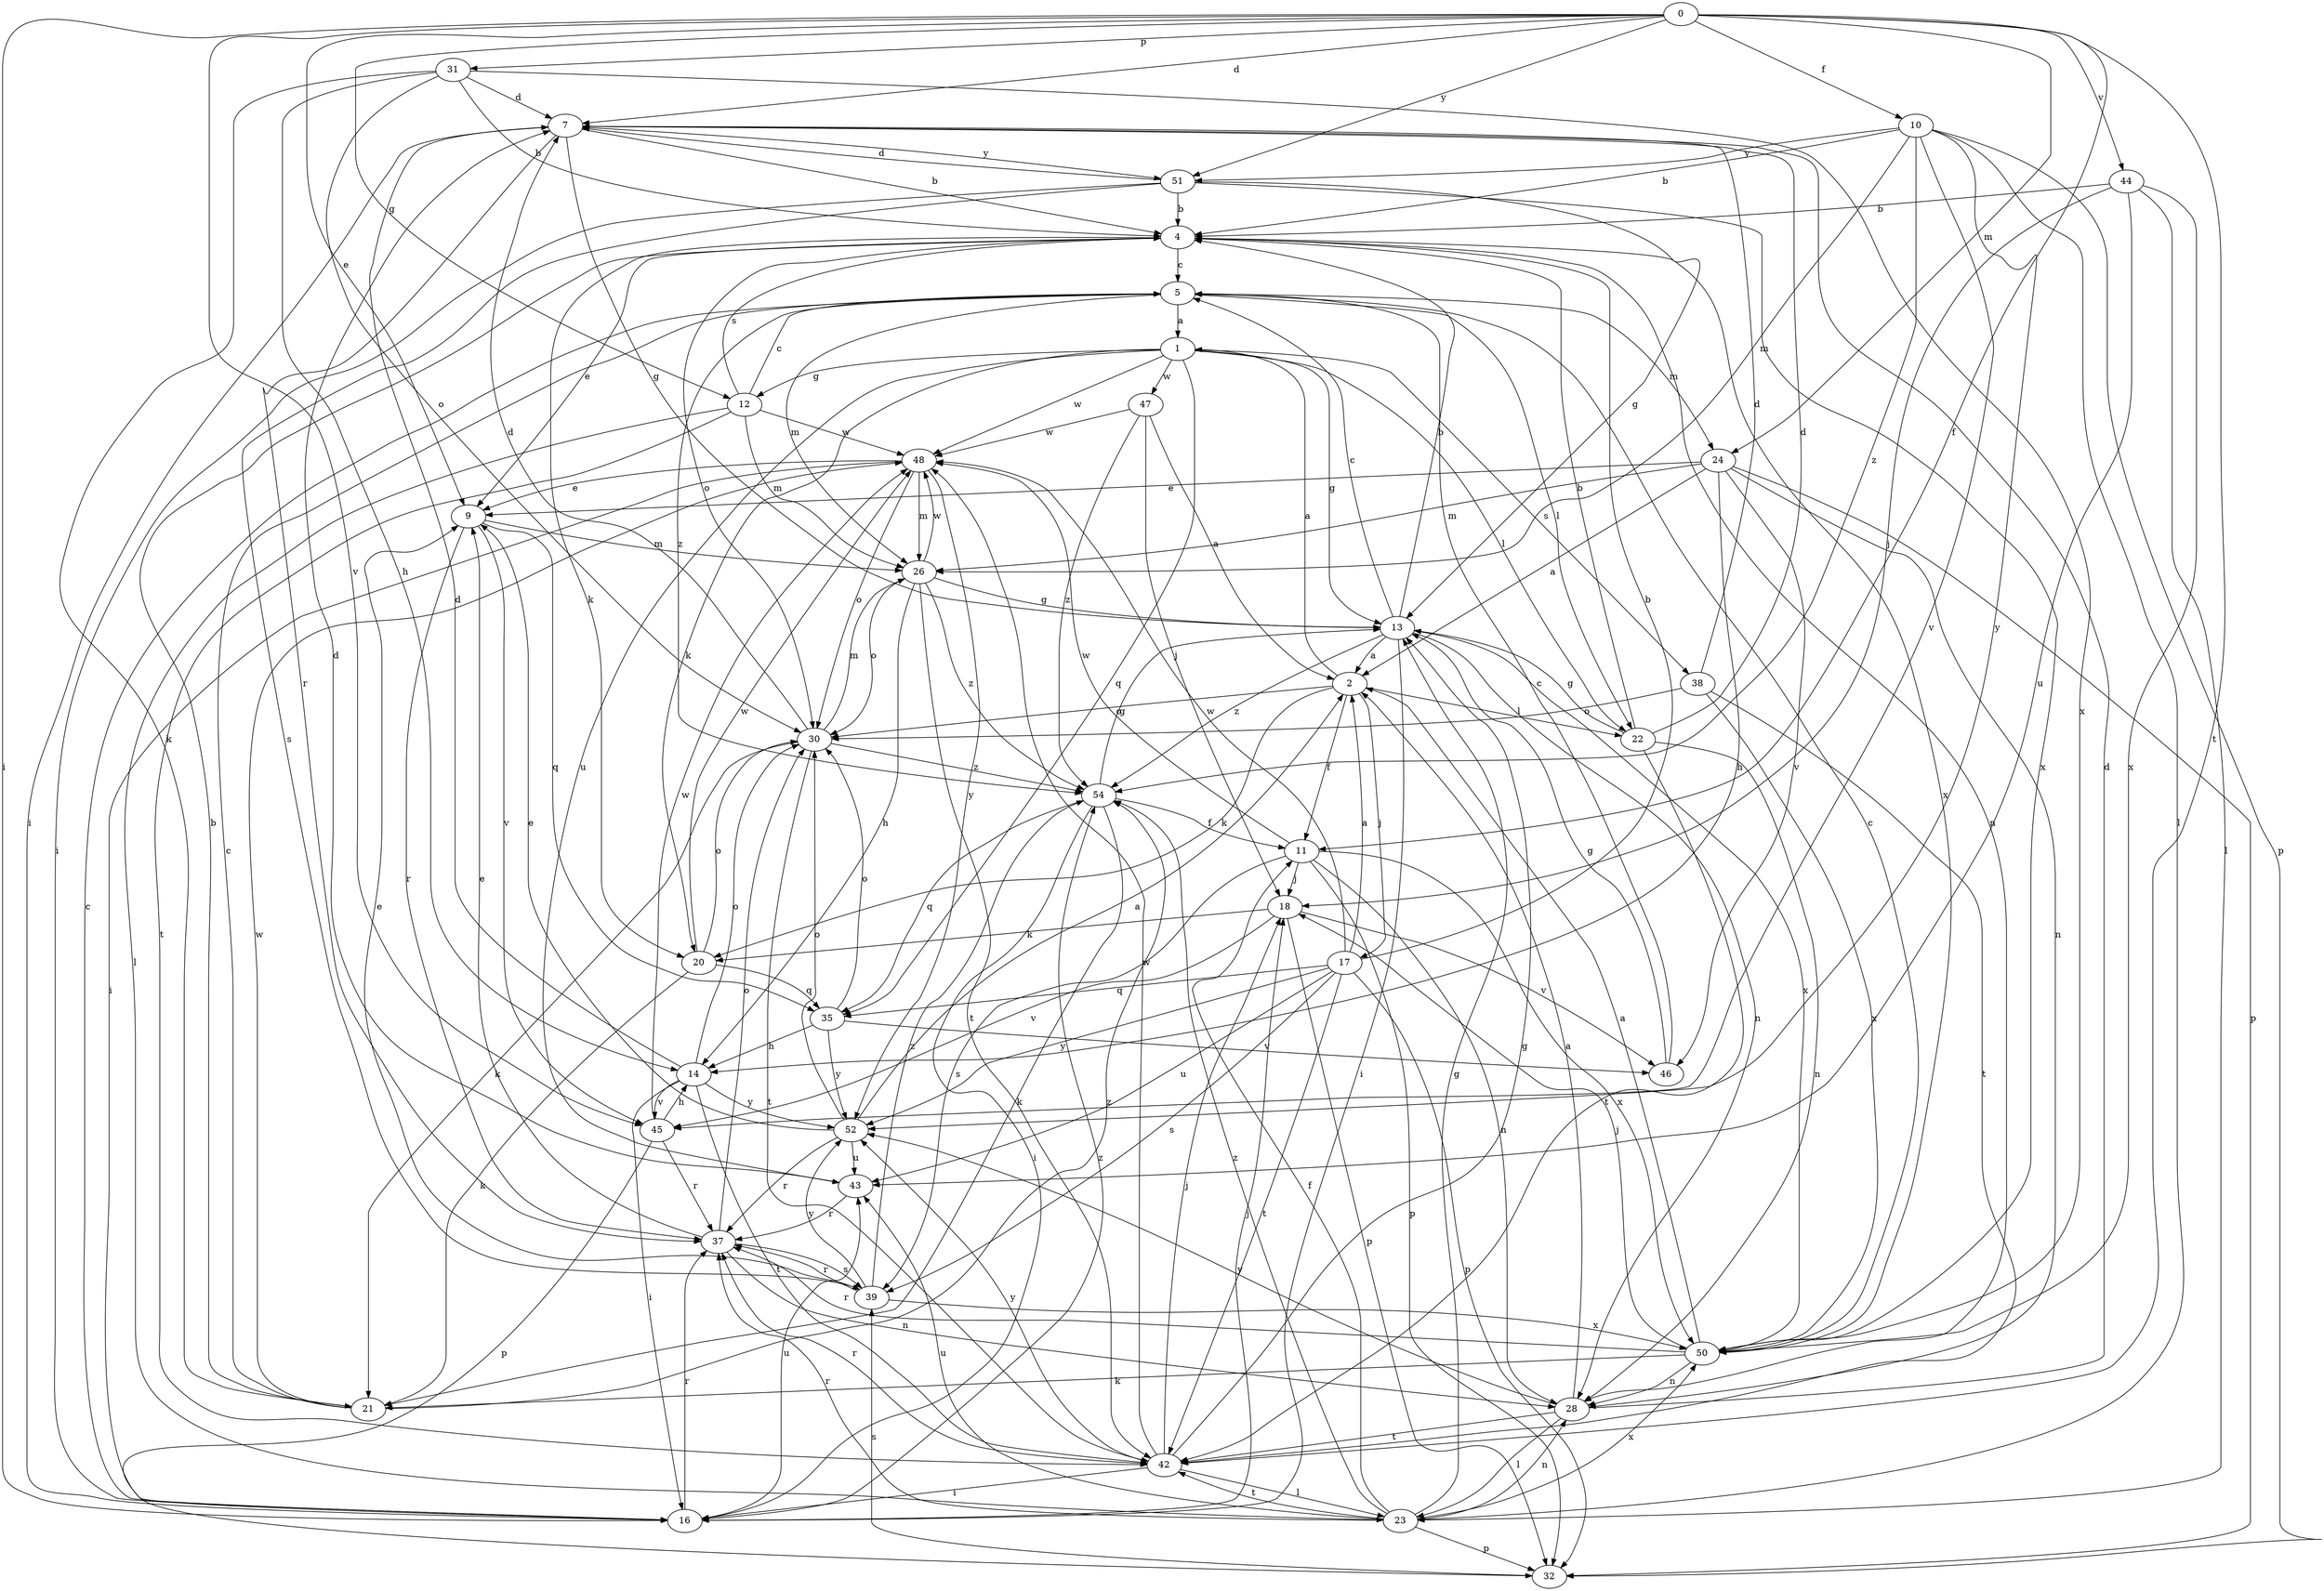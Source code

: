 strict digraph  {
0;
1;
2;
4;
5;
7;
9;
10;
11;
12;
13;
14;
16;
17;
18;
20;
21;
22;
23;
24;
26;
28;
30;
31;
32;
35;
37;
38;
39;
42;
43;
44;
45;
46;
47;
48;
50;
51;
52;
54;
0 -> 7  [label=d];
0 -> 9  [label=e];
0 -> 10  [label=f];
0 -> 11  [label=f];
0 -> 12  [label=g];
0 -> 16  [label=i];
0 -> 24  [label=m];
0 -> 31  [label=p];
0 -> 42  [label=t];
0 -> 44  [label=v];
0 -> 45  [label=v];
0 -> 51  [label=y];
1 -> 12  [label=g];
1 -> 13  [label=g];
1 -> 20  [label=k];
1 -> 22  [label=l];
1 -> 35  [label=q];
1 -> 38  [label=s];
1 -> 43  [label=u];
1 -> 47  [label=w];
1 -> 48  [label=w];
2 -> 1  [label=a];
2 -> 11  [label=f];
2 -> 17  [label=j];
2 -> 20  [label=k];
2 -> 22  [label=l];
2 -> 30  [label=o];
4 -> 5  [label=c];
4 -> 9  [label=e];
4 -> 20  [label=k];
4 -> 28  [label=n];
4 -> 30  [label=o];
4 -> 50  [label=x];
5 -> 1  [label=a];
5 -> 22  [label=l];
5 -> 24  [label=m];
5 -> 26  [label=m];
5 -> 54  [label=z];
7 -> 4  [label=b];
7 -> 13  [label=g];
7 -> 16  [label=i];
7 -> 37  [label=r];
7 -> 51  [label=y];
9 -> 26  [label=m];
9 -> 35  [label=q];
9 -> 37  [label=r];
9 -> 45  [label=v];
10 -> 4  [label=b];
10 -> 23  [label=l];
10 -> 26  [label=m];
10 -> 32  [label=p];
10 -> 45  [label=v];
10 -> 51  [label=y];
10 -> 52  [label=y];
10 -> 54  [label=z];
11 -> 18  [label=j];
11 -> 28  [label=n];
11 -> 32  [label=p];
11 -> 39  [label=s];
11 -> 48  [label=w];
11 -> 50  [label=x];
12 -> 5  [label=c];
12 -> 23  [label=l];
12 -> 26  [label=m];
12 -> 42  [label=t];
12 -> 48  [label=w];
12 -> 4  [label=s];
13 -> 2  [label=a];
13 -> 4  [label=b];
13 -> 5  [label=c];
13 -> 16  [label=i];
13 -> 28  [label=n];
13 -> 50  [label=x];
13 -> 54  [label=z];
14 -> 7  [label=d];
14 -> 16  [label=i];
14 -> 30  [label=o];
14 -> 42  [label=t];
14 -> 45  [label=v];
14 -> 52  [label=y];
16 -> 5  [label=c];
16 -> 18  [label=j];
16 -> 37  [label=r];
16 -> 43  [label=u];
16 -> 54  [label=z];
17 -> 2  [label=a];
17 -> 4  [label=b];
17 -> 32  [label=p];
17 -> 35  [label=q];
17 -> 39  [label=s];
17 -> 42  [label=t];
17 -> 43  [label=u];
17 -> 48  [label=w];
17 -> 52  [label=y];
18 -> 20  [label=k];
18 -> 32  [label=p];
18 -> 45  [label=v];
18 -> 46  [label=v];
20 -> 21  [label=k];
20 -> 30  [label=o];
20 -> 35  [label=q];
20 -> 48  [label=w];
21 -> 4  [label=b];
21 -> 5  [label=c];
21 -> 48  [label=w];
21 -> 54  [label=z];
22 -> 4  [label=b];
22 -> 7  [label=d];
22 -> 13  [label=g];
22 -> 28  [label=n];
22 -> 42  [label=t];
23 -> 11  [label=f];
23 -> 13  [label=g];
23 -> 28  [label=n];
23 -> 32  [label=p];
23 -> 37  [label=r];
23 -> 42  [label=t];
23 -> 43  [label=u];
23 -> 50  [label=x];
23 -> 54  [label=z];
24 -> 2  [label=a];
24 -> 9  [label=e];
24 -> 14  [label=h];
24 -> 26  [label=m];
24 -> 28  [label=n];
24 -> 32  [label=p];
24 -> 46  [label=v];
26 -> 13  [label=g];
26 -> 14  [label=h];
26 -> 30  [label=o];
26 -> 42  [label=t];
26 -> 48  [label=w];
26 -> 54  [label=z];
28 -> 2  [label=a];
28 -> 7  [label=d];
28 -> 23  [label=l];
28 -> 42  [label=t];
28 -> 52  [label=y];
30 -> 7  [label=d];
30 -> 21  [label=k];
30 -> 26  [label=m];
30 -> 42  [label=t];
30 -> 54  [label=z];
31 -> 4  [label=b];
31 -> 7  [label=d];
31 -> 14  [label=h];
31 -> 21  [label=k];
31 -> 30  [label=o];
31 -> 50  [label=x];
32 -> 39  [label=s];
35 -> 14  [label=h];
35 -> 30  [label=o];
35 -> 46  [label=v];
35 -> 52  [label=y];
37 -> 9  [label=e];
37 -> 28  [label=n];
37 -> 30  [label=o];
37 -> 39  [label=s];
38 -> 7  [label=d];
38 -> 30  [label=o];
38 -> 42  [label=t];
38 -> 50  [label=x];
39 -> 9  [label=e];
39 -> 37  [label=r];
39 -> 50  [label=x];
39 -> 52  [label=y];
39 -> 54  [label=z];
42 -> 13  [label=g];
42 -> 16  [label=i];
42 -> 18  [label=j];
42 -> 23  [label=l];
42 -> 37  [label=r];
42 -> 48  [label=w];
42 -> 52  [label=y];
43 -> 7  [label=d];
43 -> 37  [label=r];
44 -> 4  [label=b];
44 -> 18  [label=j];
44 -> 23  [label=l];
44 -> 43  [label=u];
44 -> 50  [label=x];
45 -> 14  [label=h];
45 -> 32  [label=p];
45 -> 37  [label=r];
45 -> 48  [label=w];
46 -> 5  [label=c];
46 -> 13  [label=g];
47 -> 2  [label=a];
47 -> 18  [label=j];
47 -> 48  [label=w];
47 -> 54  [label=z];
48 -> 9  [label=e];
48 -> 16  [label=i];
48 -> 26  [label=m];
48 -> 30  [label=o];
48 -> 52  [label=y];
50 -> 2  [label=a];
50 -> 5  [label=c];
50 -> 18  [label=j];
50 -> 21  [label=k];
50 -> 28  [label=n];
50 -> 37  [label=r];
51 -> 4  [label=b];
51 -> 7  [label=d];
51 -> 13  [label=g];
51 -> 16  [label=i];
51 -> 39  [label=s];
51 -> 50  [label=x];
52 -> 2  [label=a];
52 -> 9  [label=e];
52 -> 30  [label=o];
52 -> 37  [label=r];
52 -> 43  [label=u];
54 -> 11  [label=f];
54 -> 13  [label=g];
54 -> 16  [label=i];
54 -> 21  [label=k];
54 -> 35  [label=q];
}
